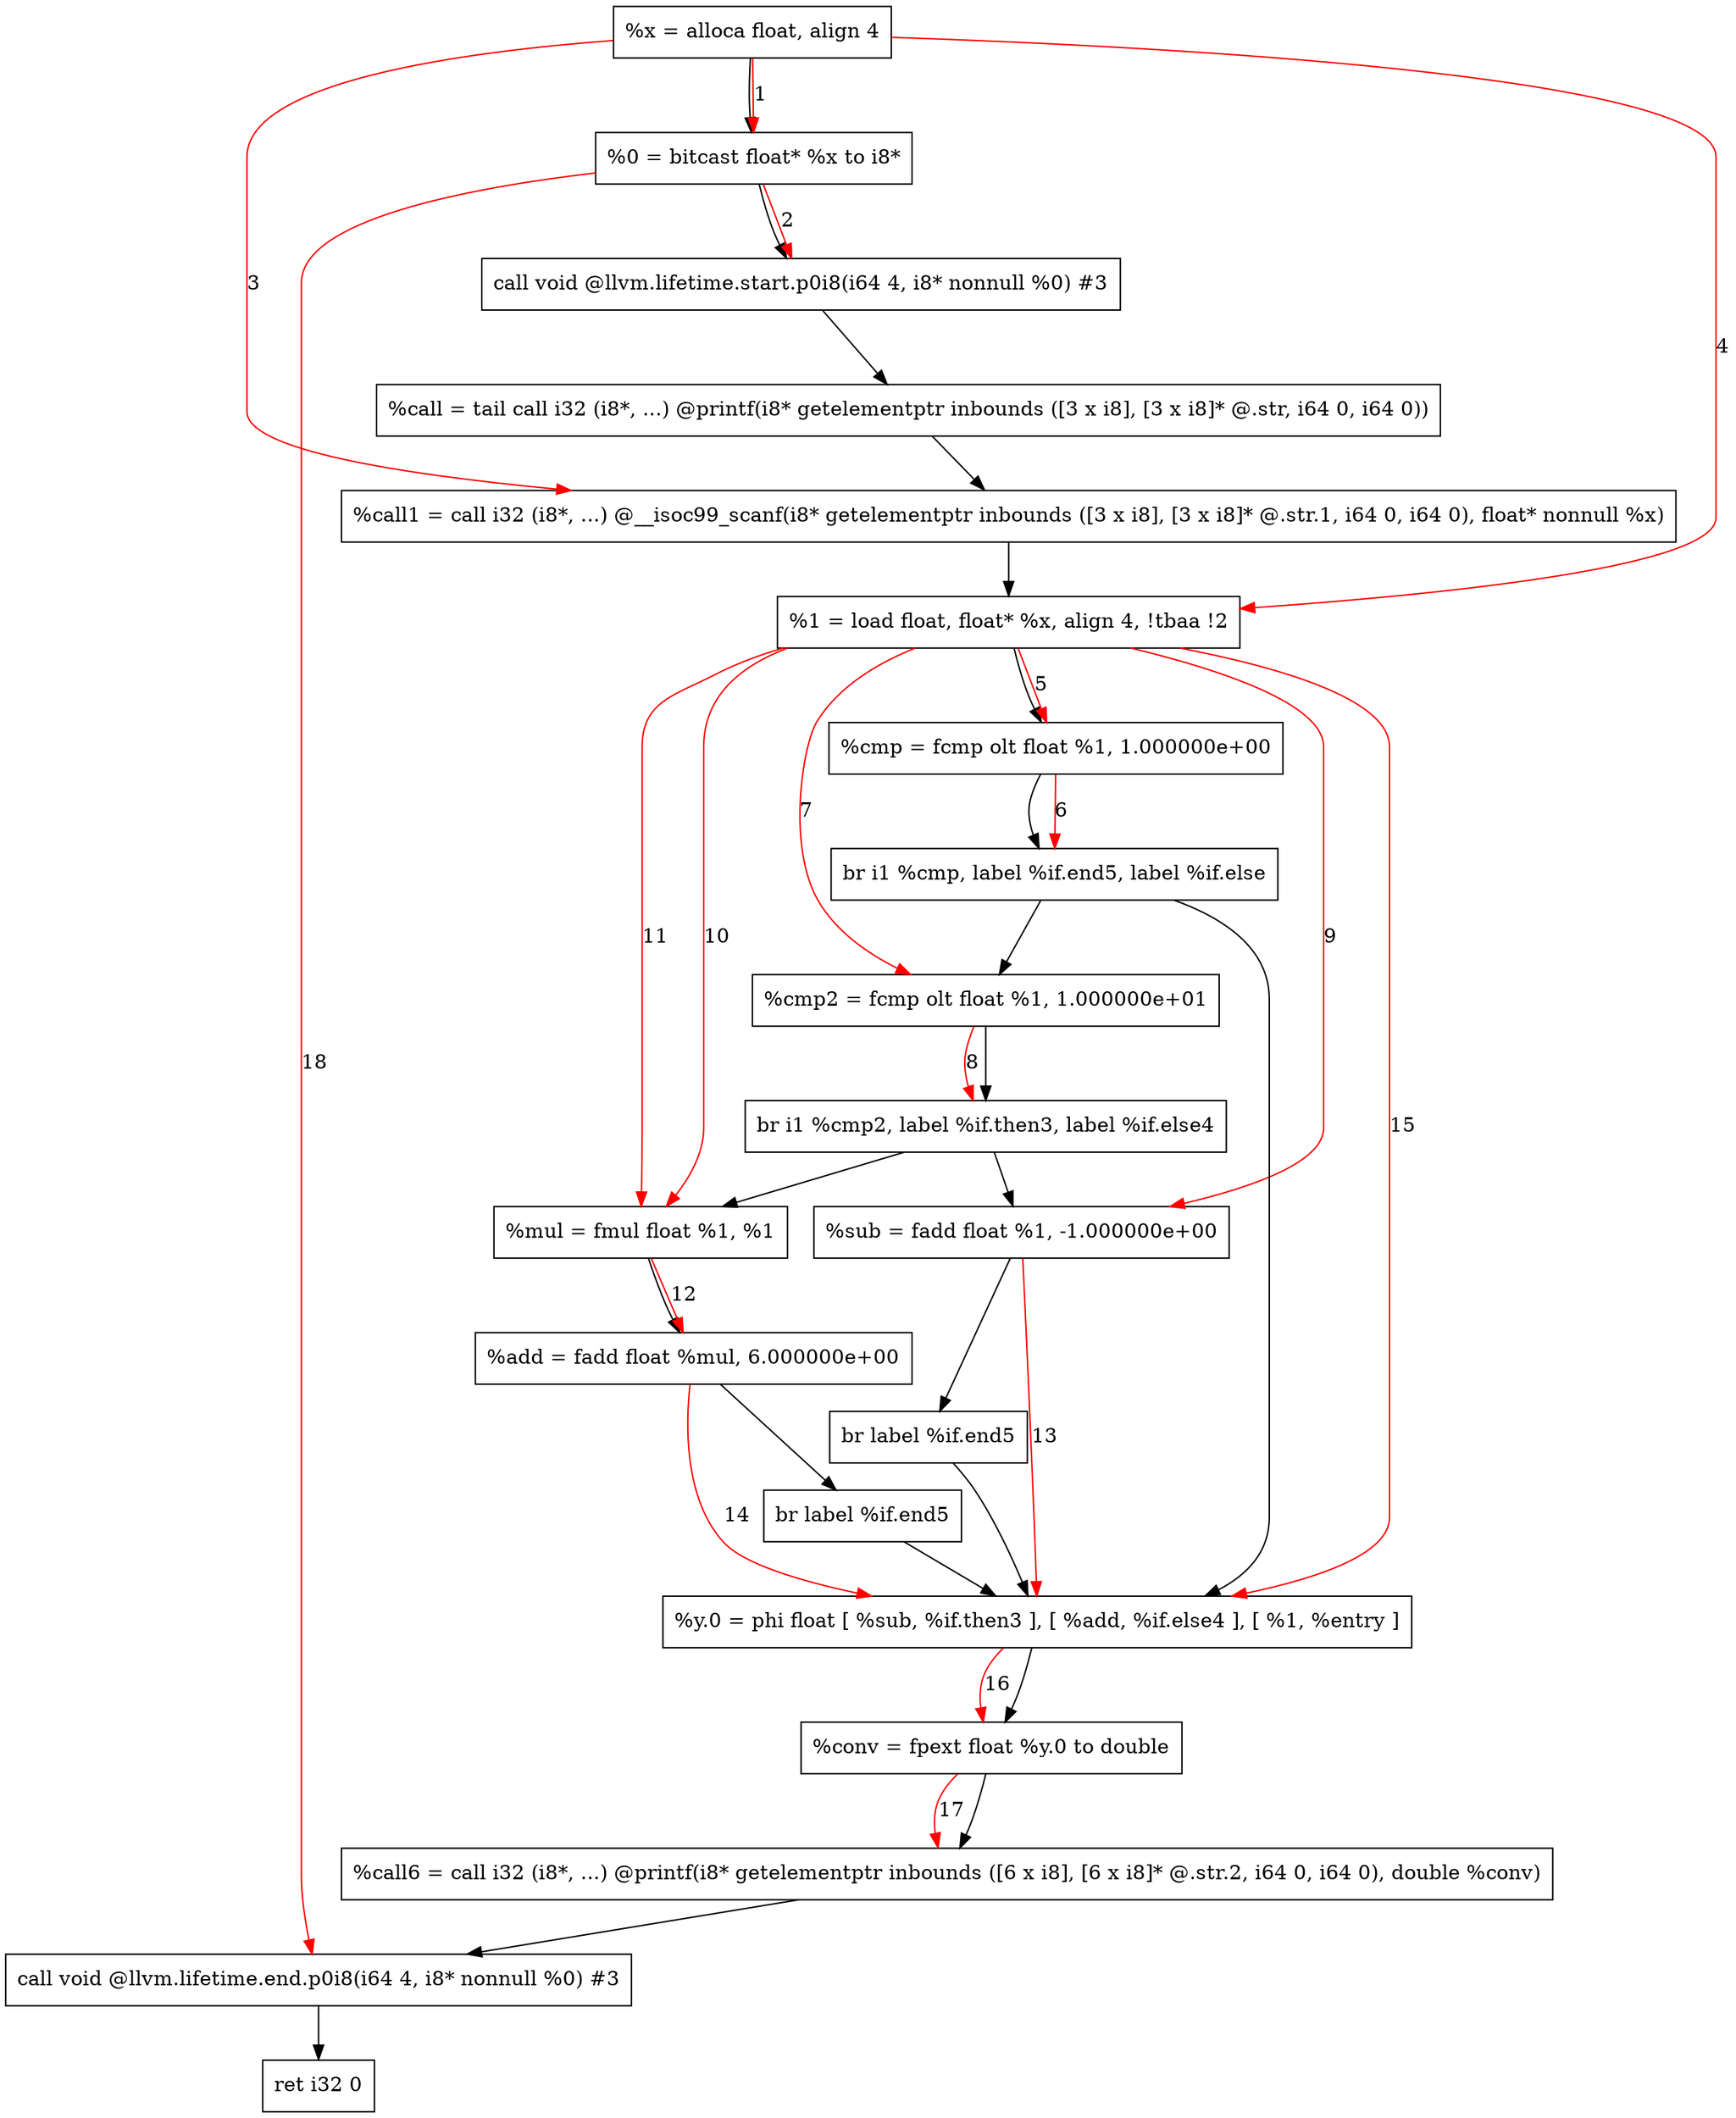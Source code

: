 digraph "CDFG for'func' function" {
	Node0x5573da70ec18[shape=record, label="  %x = alloca float, align 4"]
	Node0x5573da70f2d8[shape=record, label="  %0 = bitcast float* %x to i8*"]
	Node0x5573da70f738[shape=record, label="  call void @llvm.lifetime.start.p0i8(i64 4, i8* nonnull %0) #3"]
	Node0x5573da70fb50[shape=record, label="  %call = tail call i32 (i8*, ...) @printf(i8* getelementptr inbounds ([3 x i8], [3 x i8]* @.str, i64 0, i64 0))"]
	Node0x5573da70fdb8[shape=record, label="  %call1 = call i32 (i8*, ...) @__isoc99_scanf(i8* getelementptr inbounds ([3 x i8], [3 x i8]* @.str.1, i64 0, i64 0), float* nonnull %x)"]
	Node0x5573da70fe78[shape=record, label="  %1 = load float, float* %x, align 4, !tbaa !2"]
	Node0x5573da711810[shape=record, label="  %cmp = fcmp olt float %1, 1.000000e+00"]
	Node0x5573da6a4468[shape=record, label="  br i1 %cmp, label %if.end5, label %if.else"]
	Node0x5573da711a80[shape=record, label="  %cmp2 = fcmp olt float %1, 1.000000e+01"]
	Node0x5573da6a4588[shape=record, label="  br i1 %cmp2, label %if.then3, label %if.else4"]
	Node0x5573da711cb0[shape=record, label="  %sub = fadd float %1, -1.000000e+00"]
	Node0x5573da7119a8[shape=record, label="  br label %if.end5"]
	Node0x5573da711d20[shape=record, label="  %mul = fmul float %1, %1"]
	Node0x5573da711e10[shape=record, label="  %add = fadd float %mul, 6.000000e+00"]
	Node0x5573da711bd8[shape=record, label="  br label %if.end5"]
	Node0x5573da711ff8[shape=record, label="  %y.0 = phi float [ %sub, %if.then3 ], [ %add, %if.else4 ], [ %1, %entry ]"]
	Node0x5573da7118d8[shape=record, label="  %conv = fpext float %y.0 to double"]
	Node0x5573da7121d8[shape=record, label="  %call6 = call i32 (i8*, ...) @printf(i8* getelementptr inbounds ([6 x i8], [6 x i8]* @.str.2, i64 0, i64 0), double %conv)"]
	Node0x5573da7124a8[shape=record, label="  call void @llvm.lifetime.end.p0i8(i64 4, i8* nonnull %0) #3"]
	Node0x5573da712568[shape=record, label="  ret i32 0"]
	Node0x5573da70ec18 -> Node0x5573da70f2d8
	Node0x5573da70f2d8 -> Node0x5573da70f738
	Node0x5573da70f738 -> Node0x5573da70fb50
	Node0x5573da70fb50 -> Node0x5573da70fdb8
	Node0x5573da70fdb8 -> Node0x5573da70fe78
	Node0x5573da70fe78 -> Node0x5573da711810
	Node0x5573da711810 -> Node0x5573da6a4468
	Node0x5573da6a4468 -> Node0x5573da711ff8
	Node0x5573da6a4468 -> Node0x5573da711a80
	Node0x5573da711a80 -> Node0x5573da6a4588
	Node0x5573da6a4588 -> Node0x5573da711cb0
	Node0x5573da6a4588 -> Node0x5573da711d20
	Node0x5573da711cb0 -> Node0x5573da7119a8
	Node0x5573da7119a8 -> Node0x5573da711ff8
	Node0x5573da711d20 -> Node0x5573da711e10
	Node0x5573da711e10 -> Node0x5573da711bd8
	Node0x5573da711bd8 -> Node0x5573da711ff8
	Node0x5573da711ff8 -> Node0x5573da7118d8
	Node0x5573da7118d8 -> Node0x5573da7121d8
	Node0x5573da7121d8 -> Node0x5573da7124a8
	Node0x5573da7124a8 -> Node0x5573da712568
edge [color=red]
	Node0x5573da70ec18 -> Node0x5573da70f2d8[label="1"]
	Node0x5573da70f2d8 -> Node0x5573da70f738[label="2"]
	Node0x5573da70ec18 -> Node0x5573da70fdb8[label="3"]
	Node0x5573da70ec18 -> Node0x5573da70fe78[label="4"]
	Node0x5573da70fe78 -> Node0x5573da711810[label="5"]
	Node0x5573da711810 -> Node0x5573da6a4468[label="6"]
	Node0x5573da70fe78 -> Node0x5573da711a80[label="7"]
	Node0x5573da711a80 -> Node0x5573da6a4588[label="8"]
	Node0x5573da70fe78 -> Node0x5573da711cb0[label="9"]
	Node0x5573da70fe78 -> Node0x5573da711d20[label="10"]
	Node0x5573da70fe78 -> Node0x5573da711d20[label="11"]
	Node0x5573da711d20 -> Node0x5573da711e10[label="12"]
	Node0x5573da711cb0 -> Node0x5573da711ff8[label="13"]
	Node0x5573da711e10 -> Node0x5573da711ff8[label="14"]
	Node0x5573da70fe78 -> Node0x5573da711ff8[label="15"]
	Node0x5573da711ff8 -> Node0x5573da7118d8[label="16"]
	Node0x5573da7118d8 -> Node0x5573da7121d8[label="17"]
	Node0x5573da70f2d8 -> Node0x5573da7124a8[label="18"]
}

